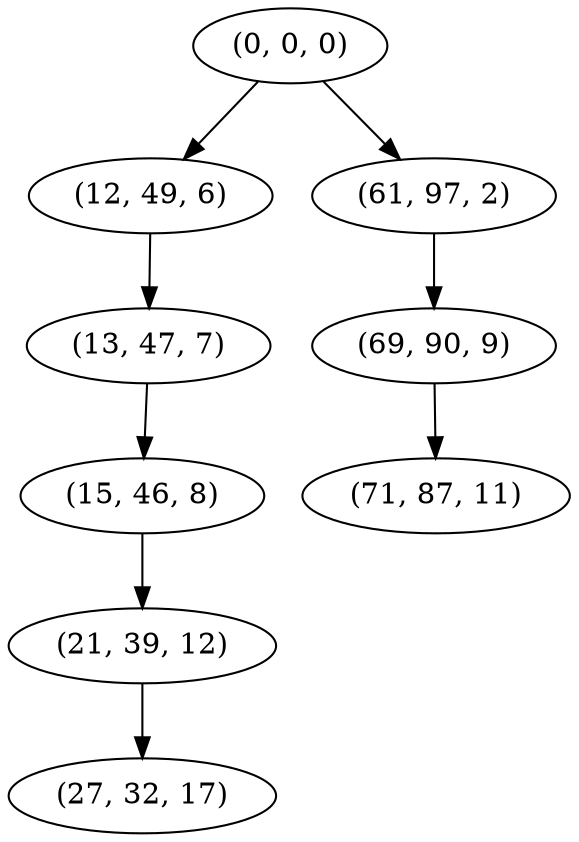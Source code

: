 digraph tree {
    "(0, 0, 0)";
    "(12, 49, 6)";
    "(13, 47, 7)";
    "(15, 46, 8)";
    "(21, 39, 12)";
    "(27, 32, 17)";
    "(61, 97, 2)";
    "(69, 90, 9)";
    "(71, 87, 11)";
    "(0, 0, 0)" -> "(12, 49, 6)";
    "(0, 0, 0)" -> "(61, 97, 2)";
    "(12, 49, 6)" -> "(13, 47, 7)";
    "(13, 47, 7)" -> "(15, 46, 8)";
    "(15, 46, 8)" -> "(21, 39, 12)";
    "(21, 39, 12)" -> "(27, 32, 17)";
    "(61, 97, 2)" -> "(69, 90, 9)";
    "(69, 90, 9)" -> "(71, 87, 11)";
}
